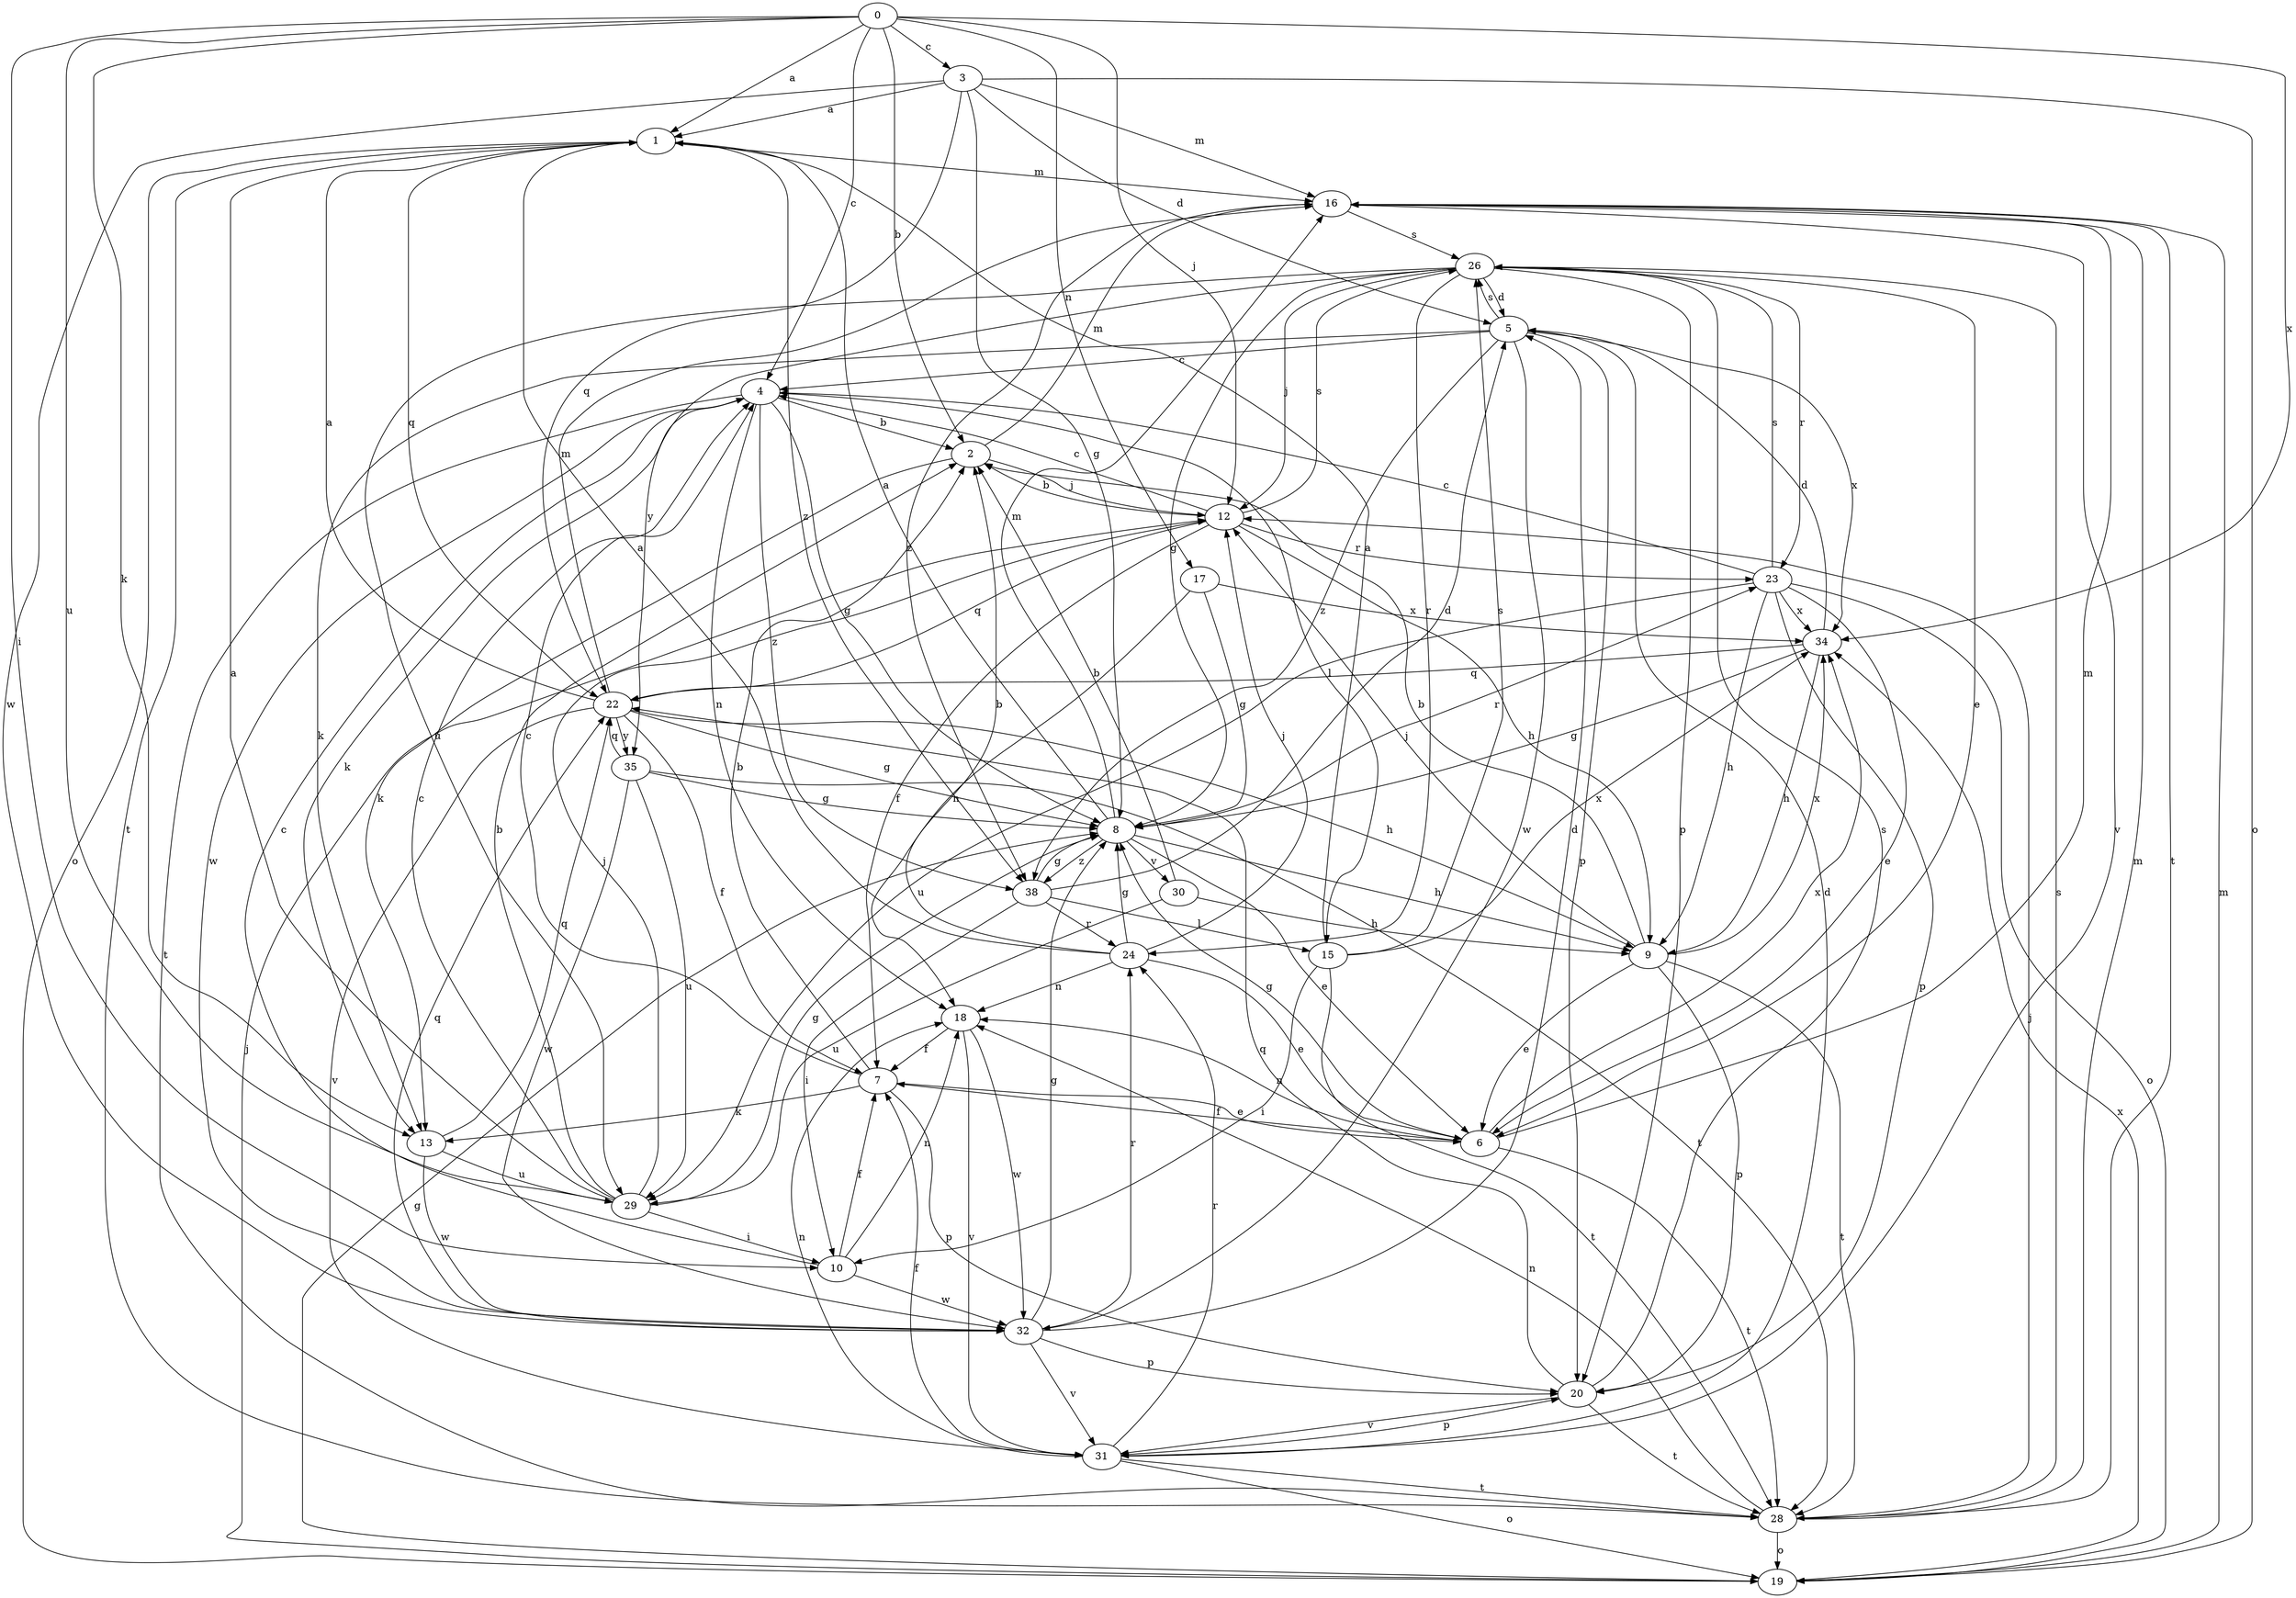 strict digraph  {
0;
1;
2;
3;
4;
5;
6;
7;
8;
9;
10;
12;
13;
15;
16;
17;
18;
19;
20;
22;
23;
24;
26;
28;
29;
30;
31;
32;
34;
35;
38;
0 -> 1  [label=a];
0 -> 2  [label=b];
0 -> 3  [label=c];
0 -> 4  [label=c];
0 -> 10  [label=i];
0 -> 12  [label=j];
0 -> 13  [label=k];
0 -> 17  [label=n];
0 -> 29  [label=u];
0 -> 34  [label=x];
1 -> 16  [label=m];
1 -> 19  [label=o];
1 -> 22  [label=q];
1 -> 28  [label=t];
1 -> 38  [label=z];
2 -> 12  [label=j];
2 -> 13  [label=k];
2 -> 16  [label=m];
3 -> 1  [label=a];
3 -> 5  [label=d];
3 -> 8  [label=g];
3 -> 16  [label=m];
3 -> 19  [label=o];
3 -> 22  [label=q];
3 -> 32  [label=w];
4 -> 2  [label=b];
4 -> 8  [label=g];
4 -> 13  [label=k];
4 -> 15  [label=l];
4 -> 18  [label=n];
4 -> 28  [label=t];
4 -> 32  [label=w];
4 -> 38  [label=z];
5 -> 4  [label=c];
5 -> 13  [label=k];
5 -> 20  [label=p];
5 -> 26  [label=s];
5 -> 32  [label=w];
5 -> 34  [label=x];
5 -> 38  [label=z];
6 -> 7  [label=f];
6 -> 8  [label=g];
6 -> 16  [label=m];
6 -> 18  [label=n];
6 -> 28  [label=t];
6 -> 34  [label=x];
7 -> 2  [label=b];
7 -> 4  [label=c];
7 -> 6  [label=e];
7 -> 13  [label=k];
7 -> 20  [label=p];
8 -> 1  [label=a];
8 -> 6  [label=e];
8 -> 9  [label=h];
8 -> 16  [label=m];
8 -> 23  [label=r];
8 -> 30  [label=v];
8 -> 38  [label=z];
9 -> 2  [label=b];
9 -> 6  [label=e];
9 -> 12  [label=j];
9 -> 20  [label=p];
9 -> 28  [label=t];
9 -> 34  [label=x];
10 -> 4  [label=c];
10 -> 7  [label=f];
10 -> 18  [label=n];
10 -> 32  [label=w];
12 -> 2  [label=b];
12 -> 4  [label=c];
12 -> 7  [label=f];
12 -> 9  [label=h];
12 -> 22  [label=q];
12 -> 23  [label=r];
12 -> 26  [label=s];
13 -> 22  [label=q];
13 -> 29  [label=u];
13 -> 32  [label=w];
15 -> 1  [label=a];
15 -> 10  [label=i];
15 -> 26  [label=s];
15 -> 28  [label=t];
15 -> 34  [label=x];
16 -> 26  [label=s];
16 -> 28  [label=t];
16 -> 31  [label=v];
16 -> 38  [label=z];
17 -> 8  [label=g];
17 -> 18  [label=n];
17 -> 34  [label=x];
18 -> 7  [label=f];
18 -> 31  [label=v];
18 -> 32  [label=w];
19 -> 8  [label=g];
19 -> 12  [label=j];
19 -> 16  [label=m];
19 -> 34  [label=x];
20 -> 22  [label=q];
20 -> 26  [label=s];
20 -> 28  [label=t];
20 -> 31  [label=v];
22 -> 1  [label=a];
22 -> 7  [label=f];
22 -> 8  [label=g];
22 -> 9  [label=h];
22 -> 16  [label=m];
22 -> 31  [label=v];
22 -> 35  [label=y];
23 -> 4  [label=c];
23 -> 6  [label=e];
23 -> 9  [label=h];
23 -> 19  [label=o];
23 -> 20  [label=p];
23 -> 26  [label=s];
23 -> 29  [label=u];
23 -> 34  [label=x];
24 -> 1  [label=a];
24 -> 2  [label=b];
24 -> 6  [label=e];
24 -> 8  [label=g];
24 -> 12  [label=j];
24 -> 18  [label=n];
26 -> 5  [label=d];
26 -> 6  [label=e];
26 -> 8  [label=g];
26 -> 12  [label=j];
26 -> 20  [label=p];
26 -> 23  [label=r];
26 -> 24  [label=r];
26 -> 29  [label=u];
26 -> 35  [label=y];
28 -> 12  [label=j];
28 -> 16  [label=m];
28 -> 18  [label=n];
28 -> 19  [label=o];
28 -> 26  [label=s];
29 -> 1  [label=a];
29 -> 2  [label=b];
29 -> 4  [label=c];
29 -> 8  [label=g];
29 -> 10  [label=i];
29 -> 12  [label=j];
30 -> 2  [label=b];
30 -> 9  [label=h];
30 -> 29  [label=u];
31 -> 5  [label=d];
31 -> 7  [label=f];
31 -> 18  [label=n];
31 -> 19  [label=o];
31 -> 20  [label=p];
31 -> 24  [label=r];
31 -> 28  [label=t];
32 -> 5  [label=d];
32 -> 8  [label=g];
32 -> 20  [label=p];
32 -> 22  [label=q];
32 -> 24  [label=r];
32 -> 31  [label=v];
34 -> 5  [label=d];
34 -> 8  [label=g];
34 -> 9  [label=h];
34 -> 22  [label=q];
35 -> 8  [label=g];
35 -> 22  [label=q];
35 -> 28  [label=t];
35 -> 29  [label=u];
35 -> 32  [label=w];
38 -> 5  [label=d];
38 -> 8  [label=g];
38 -> 10  [label=i];
38 -> 15  [label=l];
38 -> 24  [label=r];
}
